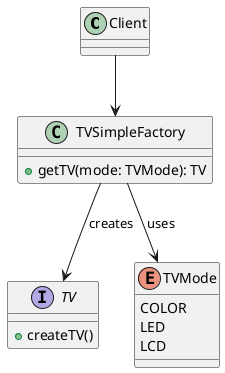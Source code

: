 @startuml

class Client

interface TV {
+ createTV()
}

class TVSimpleFactory {
+ getTV(mode: TVMode): TV
}

enum TVMode {
    COLOR
    LED
    LCD
}

TVSimpleFactory --> TV: creates
TVSimpleFactory --> TVMode: uses
Client --> TVSimpleFactory

@enduml